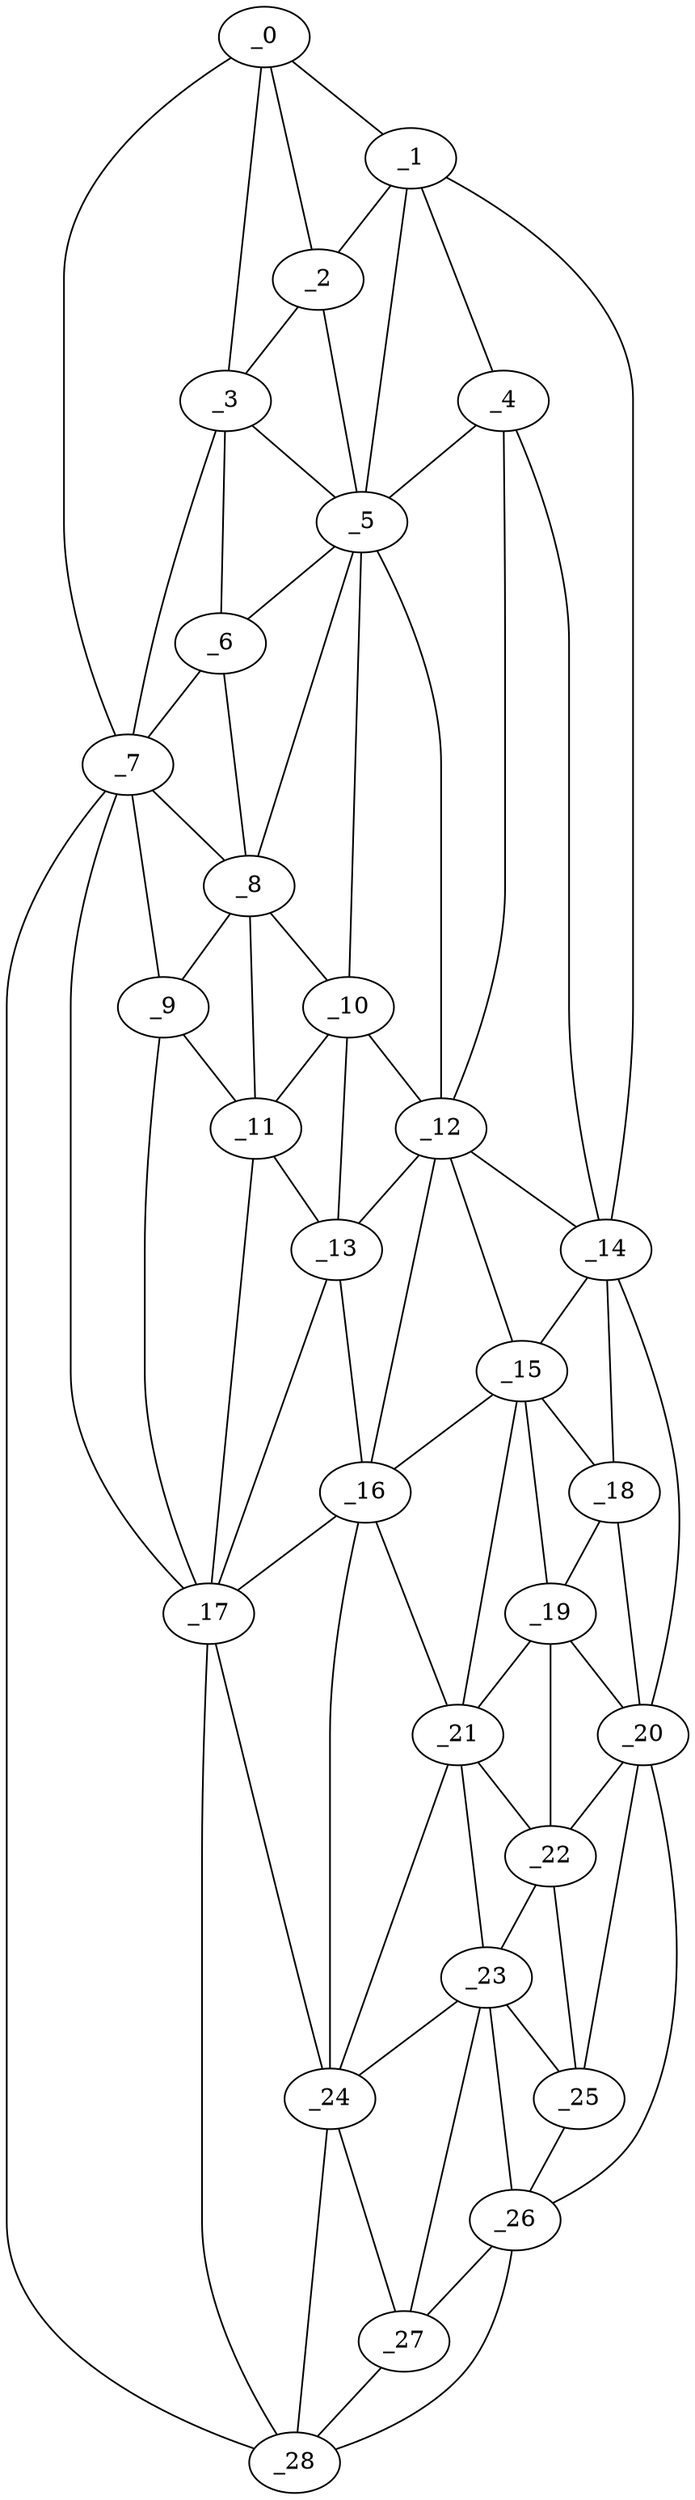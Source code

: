 graph "obj46__225.gxl" {
	_0	 [x=6,
		y=46];
	_1	 [x=6,
		y=70];
	_0 -- _1	 [valence=1];
	_2	 [x=19,
		y=49];
	_0 -- _2	 [valence=2];
	_3	 [x=29,
		y=47];
	_0 -- _3	 [valence=1];
	_7	 [x=53,
		y=30];
	_0 -- _7	 [valence=1];
	_1 -- _2	 [valence=2];
	_4	 [x=38,
		y=83];
	_1 -- _4	 [valence=2];
	_5	 [x=39,
		y=62];
	_1 -- _5	 [valence=1];
	_14	 [x=77,
		y=99];
	_1 -- _14	 [valence=1];
	_2 -- _3	 [valence=2];
	_2 -- _5	 [valence=2];
	_3 -- _5	 [valence=2];
	_6	 [x=40,
		y=45];
	_3 -- _6	 [valence=2];
	_3 -- _7	 [valence=2];
	_4 -- _5	 [valence=2];
	_12	 [x=74,
		y=67];
	_4 -- _12	 [valence=2];
	_4 -- _14	 [valence=2];
	_5 -- _6	 [valence=2];
	_8	 [x=55,
		y=41];
	_5 -- _8	 [valence=2];
	_10	 [x=68,
		y=54];
	_5 -- _10	 [valence=1];
	_5 -- _12	 [valence=2];
	_6 -- _7	 [valence=1];
	_6 -- _8	 [valence=1];
	_7 -- _8	 [valence=1];
	_9	 [x=60,
		y=34];
	_7 -- _9	 [valence=2];
	_17	 [x=90,
		y=43];
	_7 -- _17	 [valence=2];
	_28	 [x=126,
		y=55];
	_7 -- _28	 [valence=1];
	_8 -- _9	 [valence=2];
	_8 -- _10	 [valence=2];
	_11	 [x=69,
		y=39];
	_8 -- _11	 [valence=2];
	_9 -- _11	 [valence=1];
	_9 -- _17	 [valence=1];
	_10 -- _11	 [valence=2];
	_10 -- _12	 [valence=2];
	_13	 [x=75,
		y=50];
	_10 -- _13	 [valence=2];
	_11 -- _13	 [valence=2];
	_11 -- _17	 [valence=2];
	_12 -- _13	 [valence=2];
	_12 -- _14	 [valence=1];
	_15	 [x=88,
		y=77];
	_12 -- _15	 [valence=2];
	_16	 [x=89,
		y=58];
	_12 -- _16	 [valence=2];
	_13 -- _16	 [valence=2];
	_13 -- _17	 [valence=1];
	_14 -- _15	 [valence=2];
	_18	 [x=91,
		y=83];
	_14 -- _18	 [valence=2];
	_20	 [x=102,
		y=88];
	_14 -- _20	 [valence=1];
	_15 -- _16	 [valence=2];
	_15 -- _18	 [valence=2];
	_19	 [x=98,
		y=83];
	_15 -- _19	 [valence=2];
	_21	 [x=103,
		y=72];
	_15 -- _21	 [valence=2];
	_16 -- _17	 [valence=2];
	_16 -- _21	 [valence=1];
	_24	 [x=113,
		y=54];
	_16 -- _24	 [valence=1];
	_17 -- _24	 [valence=2];
	_17 -- _28	 [valence=1];
	_18 -- _19	 [valence=2];
	_18 -- _20	 [valence=2];
	_19 -- _20	 [valence=2];
	_19 -- _21	 [valence=1];
	_22	 [x=107,
		y=77];
	_19 -- _22	 [valence=2];
	_20 -- _22	 [valence=2];
	_25	 [x=113,
		y=78];
	_20 -- _25	 [valence=2];
	_26	 [x=116,
		y=78];
	_20 -- _26	 [valence=1];
	_21 -- _22	 [valence=2];
	_23	 [x=112,
		y=69];
	_21 -- _23	 [valence=2];
	_21 -- _24	 [valence=2];
	_22 -- _23	 [valence=1];
	_22 -- _25	 [valence=2];
	_23 -- _24	 [valence=1];
	_23 -- _25	 [valence=2];
	_23 -- _26	 [valence=1];
	_27	 [x=117,
		y=67];
	_23 -- _27	 [valence=1];
	_24 -- _27	 [valence=2];
	_24 -- _28	 [valence=2];
	_25 -- _26	 [valence=2];
	_26 -- _27	 [valence=2];
	_26 -- _28	 [valence=1];
	_27 -- _28	 [valence=1];
}
